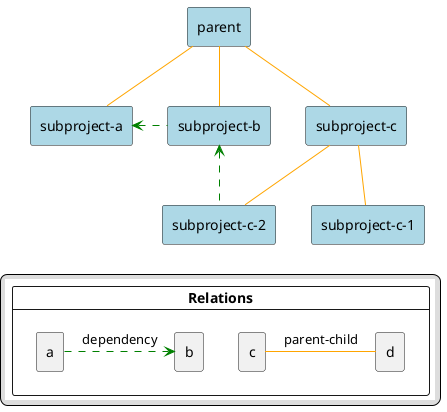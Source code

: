 /*
Licensed to the Apache Software Foundation (ASF) under one
or more contributor license agreements.  See the NOTICE file
distributed with this work for additional information
regarding copyright ownership.  The ASF licenses this file
to you under the Apache License, Version 2.0 (the
"License"); you may not use this file except in compliance
with the License.  You may obtain a copy of the License at

  http://www.apache.org/licenses/LICENSE-2.0

Unless required by applicable law or agreed to in writing,
software distributed under the License is distributed on an
"AS IS" BASIS, WITHOUT WARRANTIES OR CONDITIONS OF ANY
KIND, either express or implied.  See the License for the
specific language governing permissions and limitations
under the License.
*/
@startuml
<style>
    rectangle {
         backgroundColor LightBlue
    }

    legend {
        margin 25 0 0 0
    }
}
</style>


rectangle parent {
}

rectangle "subproject-a" as subprojectA {
}

rectangle "subproject-b" as subprojectB {
}
rectangle "subproject-c" as subprojectC {
}

rectangle "subproject-c-1" as subprojectC1 {
}

rectangle "subproject-c-2" as subprojectC2 {
}



parent -[#orange]- subprojectA
parent -[#orange]- subprojectB
parent -[#orange]- subprojectC


subprojectC -[#orange]- subprojectC1
subprojectC -[#orange]- subprojectC2

subprojectA <.[#green]right. subprojectB
subprojectB <.[#green]. subprojectC2

'hidden dependencies to change layout
subprojectB -[hidden]right-> subprojectC


legend
{{
    card Relations {
        together {
             rectangle c
             rectangle d
              c -[#orange,thickness=1]right- d  : parent-child
        }

        together {
             rectangle a
             rectangle b
              a -[#green,dashed,thickness=1]right-> b  : dependency
        }
    }
}}
end legend



@enduml
